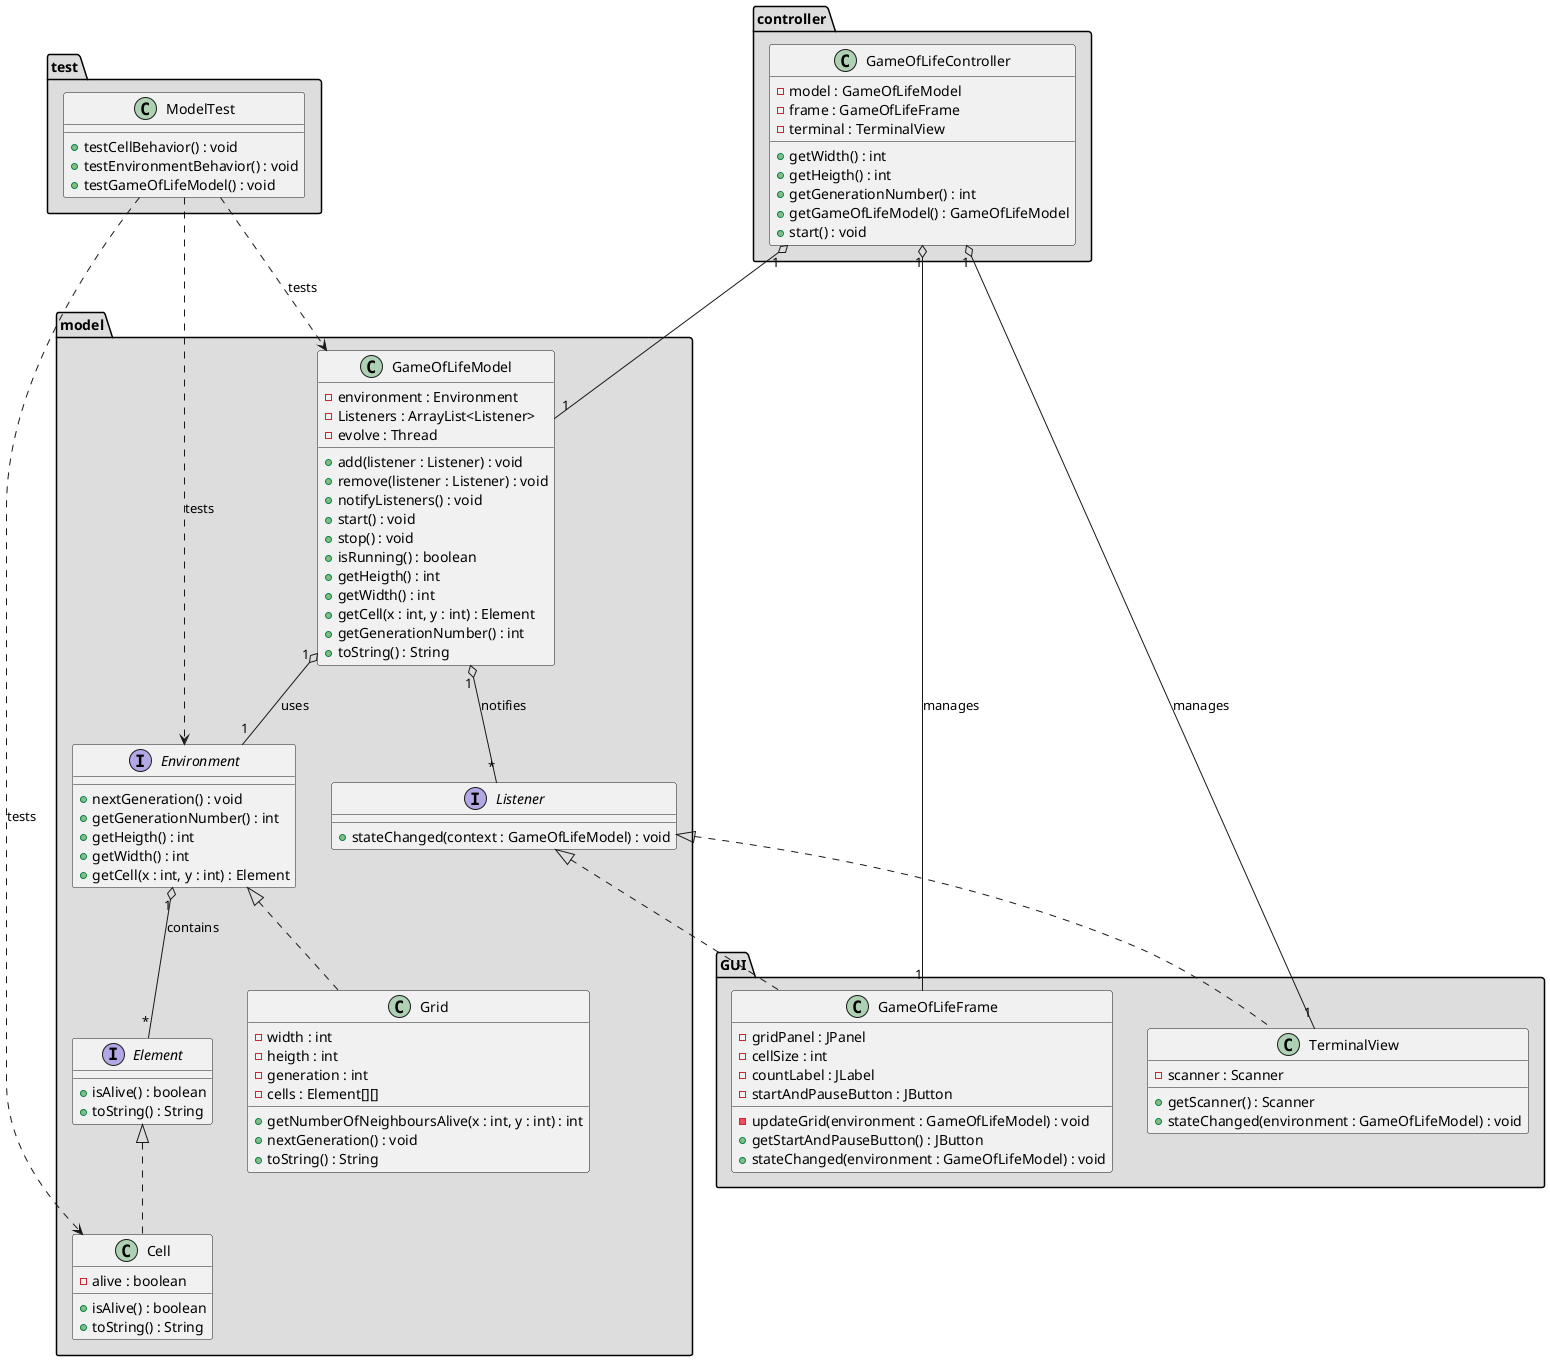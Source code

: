 @startuml Game Of Life

package "model" #DDDDDD {
    Interface Element {
        + isAlive() : boolean
        + toString() : String
    }

    Class Cell implements Element {
        - alive : boolean
        + isAlive() : boolean
        + toString() : String
    }

    Interface Environment {
        + nextGeneration() : void
        + getGenerationNumber() : int
        + getHeigth() : int
        + getWidth() : int
        + getCell(x : int, y : int) : Element
    }

    Class Grid implements Environment {
        - width : int
        - heigth : int
        - generation : int
        - cells : Element[][]
        + getNumberOfNeighboursAlive(x : int, y : int) : int
        + nextGeneration() : void
        + toString() : String
    }

    Class GameOfLifeModel {
        - environment : Environment
        - Listeners : ArrayList<Listener>
        - evolve : Thread
        + add(listener : Listener) : void
        + remove(listener : Listener) : void
        + notifyListeners() : void
        + start() : void
        + stop() : void
        + isRunning() : boolean
        + getHeigth() : int
        + getWidth() : int
        + getCell(x : int, y : int) : Element
        + getGenerationNumber() : int
        + toString() : String
    }

    Interface Listener {
        + stateChanged(context : GameOfLifeModel) : void
    }
}

package "controller" #DDDDDD {
    Class GameOfLifeController {
        - model : GameOfLifeModel
        - frame : GameOfLifeFrame
        - terminal : TerminalView
        + getWidth() : int
        + getHeigth() : int
        + getGenerationNumber() : int
        + getGameOfLifeModel() : GameOfLifeModel
        + start() : void
    }
}

package "GUI" #DDDDDD {
    Class GameOfLifeFrame implements model.Listener {
        - gridPanel : JPanel
        - cellSize : int
        - countLabel : JLabel
        - startAndPauseButton : JButton
        -updateGrid(environment : GameOfLifeModel) : void
        + getStartAndPauseButton() : JButton
        + stateChanged(environment : GameOfLifeModel) : void
    }

    Class TerminalView implements model.Listener {
        - scanner : Scanner
        + getScanner() : Scanner
        + stateChanged(environment : GameOfLifeModel) : void
    }
}

package "test" #DDDDDD {
    Class ModelTest {
        + testCellBehavior() : void
        + testEnvironmentBehavior() : void
        + testGameOfLifeModel() : void
    }
}

GameOfLifeModel "1" o-- "*" Listener : notifies
GameOfLifeModel "1" o-- "1" Environment : uses
Environment "1" o-- "*" Element : contains
GameOfLifeController "1" o-- "1" GameOfLifeModel
GameOfLifeController "1" o-- "1" GameOfLifeFrame : manages
GameOfLifeController "1" o-- "1" TerminalView : manages
ModelTest ..> GameOfLifeModel : tests
ModelTest ..> Cell : tests
ModelTest ..> Environment : tests

@enduml